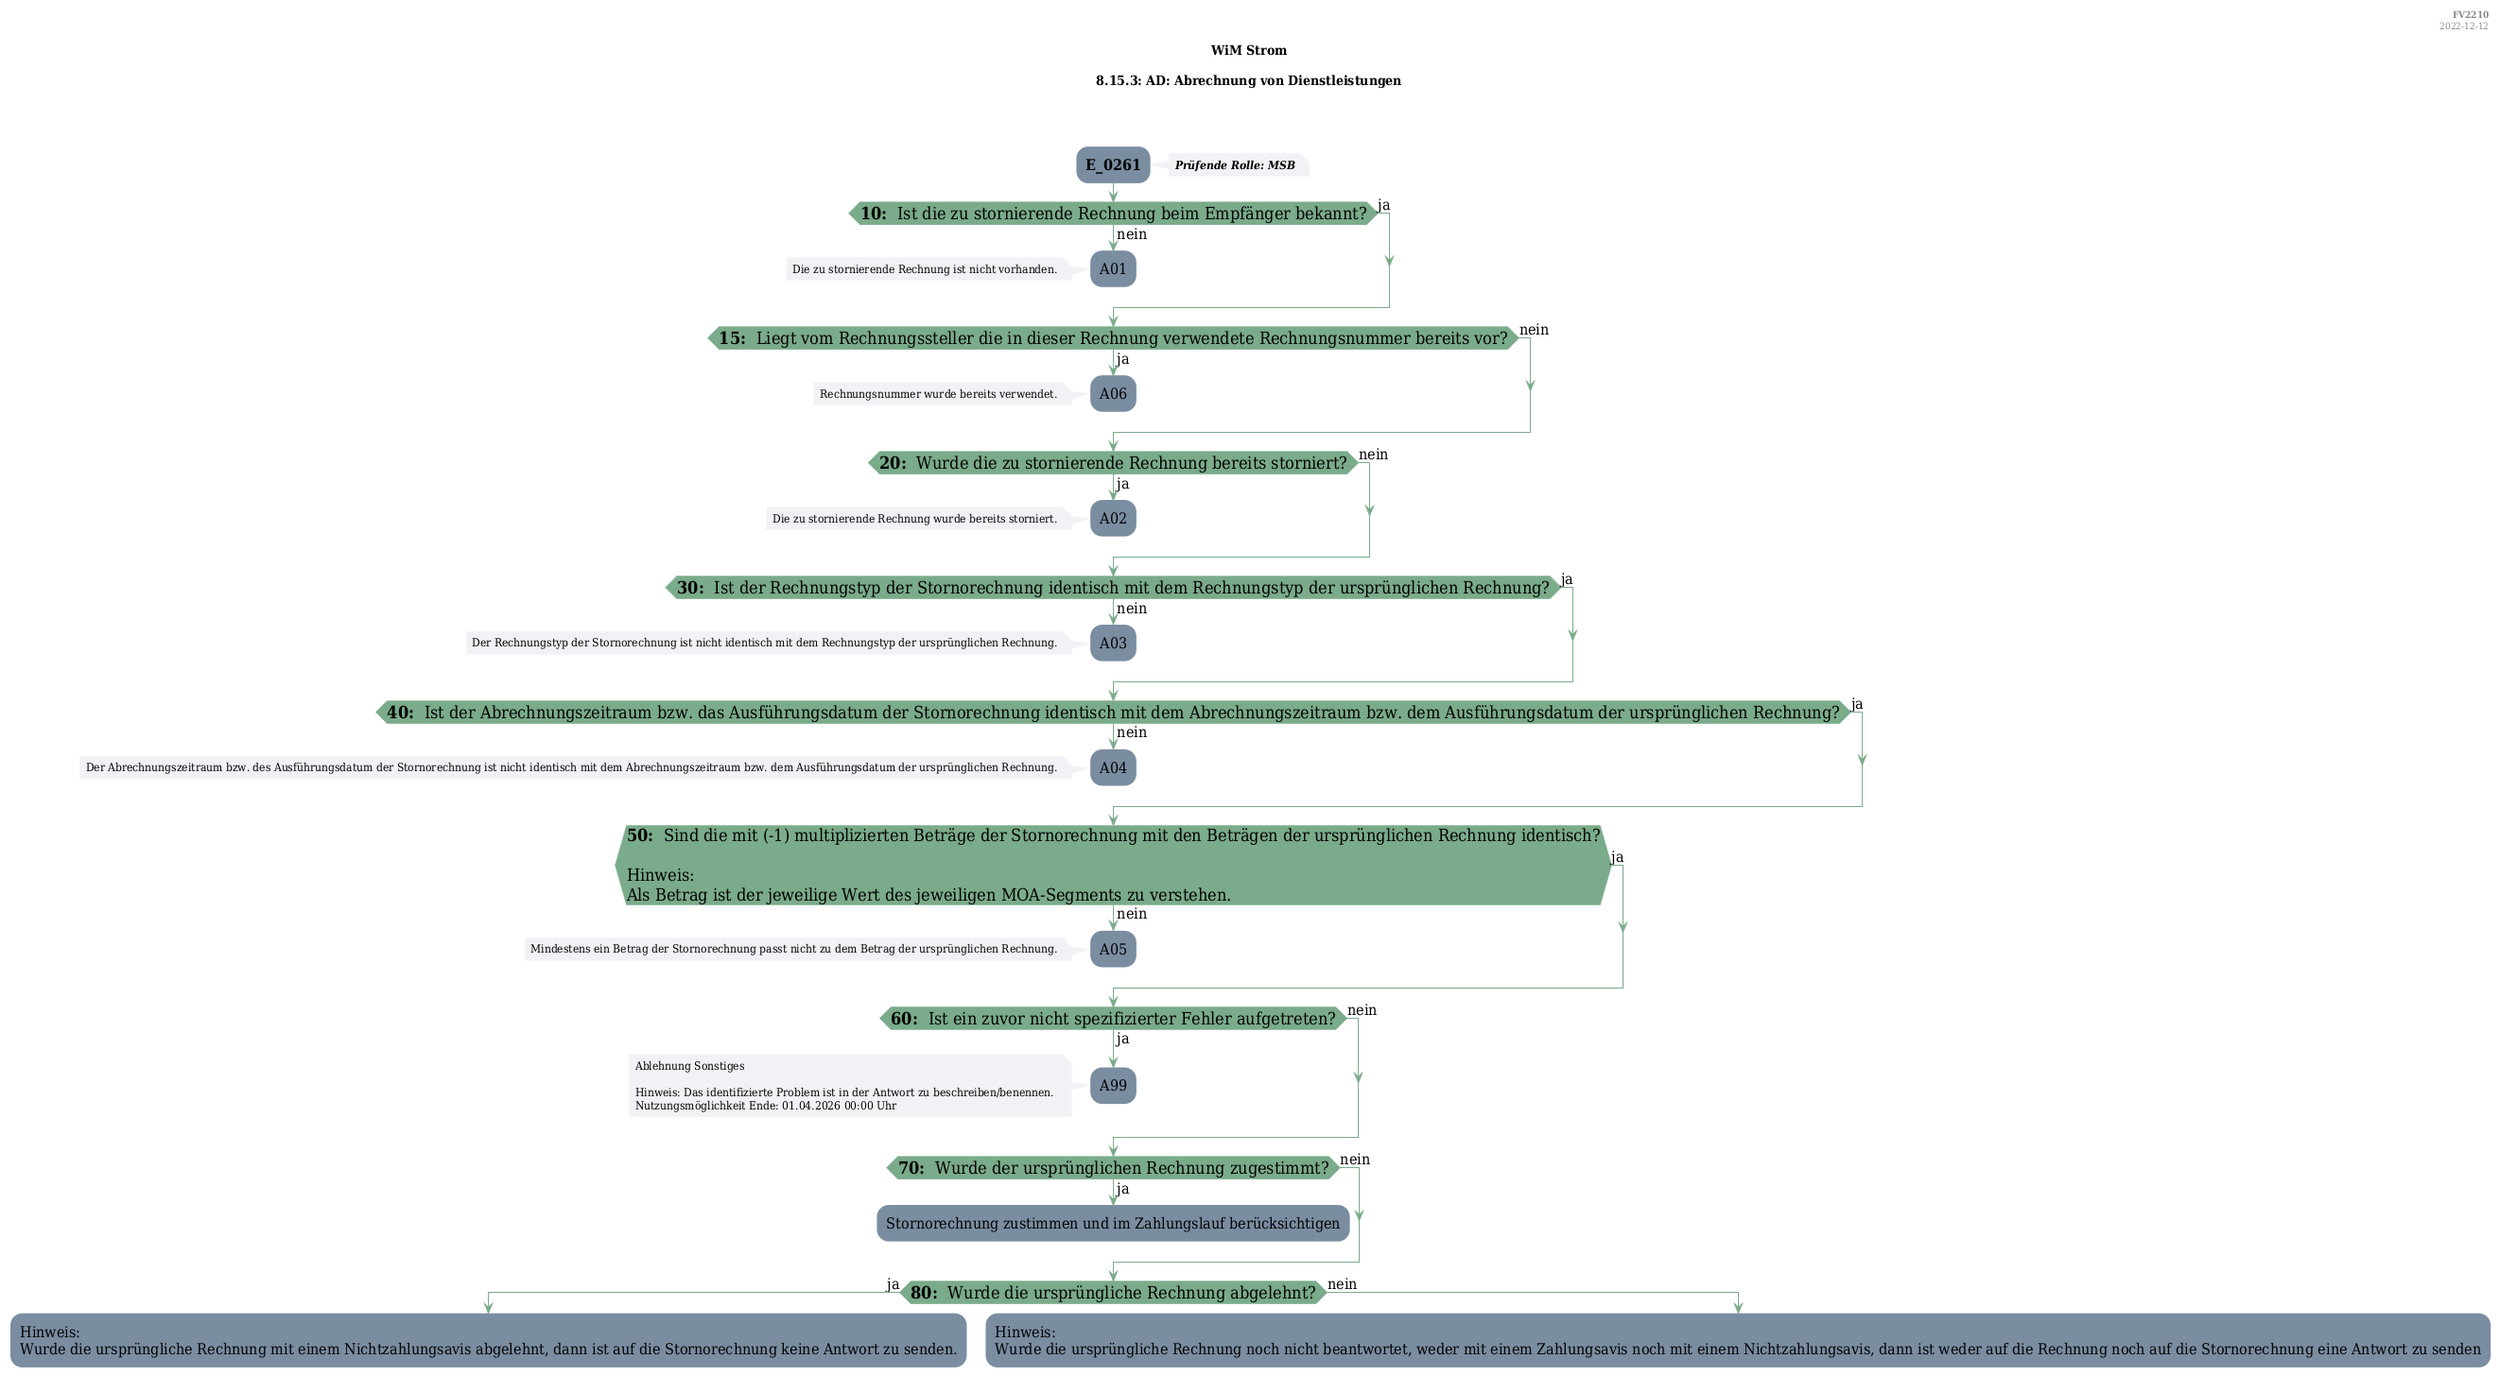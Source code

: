 @startuml
skinparam Shadowing false
skinparam NoteBorderColor #f3f1f6
skinparam NoteBackgroundColor #f3f1f6
skinparam NoteFontSize 12
skinparam ActivityBorderColor none
skinparam ActivityBackgroundColor #7a8da1
skinparam ActivityFontSize 16
skinparam ArrowColor #7aab8a
skinparam ArrowFontSize 16
skinparam ActivityDiamondBackgroundColor #7aab8a
skinparam ActivityDiamondBorderColor #7aab8a
skinparam ActivityDiamondFontSize 18
skinparam defaultFontName DejaVu Serif Condensed
skinparam ActivityEndColor #669580

header
<b>FV2210
2022-12-12
endheader

title
WiM Strom

8.15.3: AD: Abrechnung von Dienstleistungen



end title
:<b>E_0261</b>;
note right
<b><i>Prüfende Rolle: MSB
end note

if (<b>10: </b> Ist die zu stornierende Rechnung beim Empfänger bekannt?) then (ja)
else (nein)
    :A01;
    note left
        Die zu stornierende Rechnung ist nicht vorhanden.
    endnote
    kill;
endif
if (<b>15: </b> Liegt vom Rechnungssteller die in dieser Rechnung verwendete Rechnungsnummer bereits vor?) then (ja)
    :A06;
    note left
        Rechnungsnummer wurde bereits verwendet.
    endnote
    kill;
else (nein)
endif
if (<b>20: </b> Wurde die zu stornierende Rechnung bereits storniert?) then (ja)
    :A02;
    note left
        Die zu stornierende Rechnung wurde bereits storniert.
    endnote
    kill;
else (nein)
endif
if (<b>30: </b> Ist der Rechnungstyp der Stornorechnung identisch mit dem Rechnungstyp der ursprünglichen Rechnung?) then (ja)
else (nein)
    :A03;
    note left
        Der Rechnungstyp der Stornorechnung ist nicht identisch mit dem Rechnungstyp der ursprünglichen Rechnung.
    endnote
    kill;
endif
if (<b>40: </b> Ist der Abrechnungszeitraum bzw. das Ausführungsdatum der Stornorechnung identisch mit dem Abrechnungszeitraum bzw. dem Ausführungsdatum der ursprünglichen Rechnung?) then (ja)
else (nein)
    :A04;
    note left
        Der Abrechnungszeitraum bzw. des Ausführungsdatum der Stornorechnung ist nicht identisch mit dem Abrechnungszeitraum bzw. dem Ausführungsdatum der ursprünglichen Rechnung.
    endnote
    kill;
endif
if (<b>50: </b> Sind die mit (-1&#41; multiplizierten Beträge der Stornorechnung mit den Beträgen der ursprünglichen Rechnung identisch?

Hinweis:
Als Betrag ist der jeweilige Wert des jeweiligen MOA-Segments zu verstehen.) then (ja)
else (nein)
    :A05;
    note left
        Mindestens ein Betrag der Stornorechnung passt nicht zu dem Betrag der ursprünglichen Rechnung.
    endnote
    kill;
endif
if (<b>60: </b> Ist ein zuvor nicht spezifizierter Fehler aufgetreten?) then (ja)
    :A99;
    note left
        Ablehnung Sonstiges
        
        Hinweis: Das identifizierte Problem ist in der Antwort zu beschreiben/benennen. 
        Nutzungsmöglichkeit Ende: 01.04.2026 00:00 Uhr
    endnote
    kill;
else (nein)
endif
if (<b>70: </b> Wurde der ursprünglichen Rechnung zugestimmt?) then (ja)
    :Stornorechnung zustimmen und im Zahlungslauf berücksichtigen;
    kill;
else (nein)
endif
if (<b>80: </b> Wurde die ursprüngliche Rechnung abgelehnt?) then (ja)
    :Hinweis: 
Wurde die ursprüngliche Rechnung mit einem Nichtzahlungsavis abgelehnt, dann ist auf die Stornorechnung keine Antwort zu senden.;
    kill;
else (nein)
    :Hinweis: 
Wurde die ursprüngliche Rechnung noch nicht beantwortet, weder mit einem Zahlungsavis noch mit einem Nichtzahlungsavis, dann ist weder auf die Rechnung noch auf die Stornorechnung eine Antwort zu senden;
    kill;
endif

@enduml
